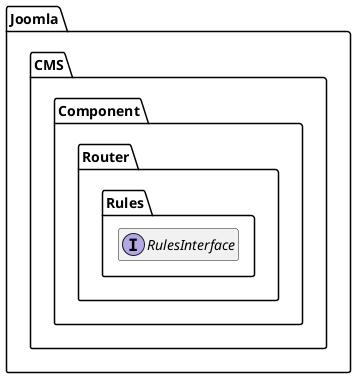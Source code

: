 @startuml
set namespaceSeparator \\
hide members
hide << alias >> circle

interface Joomla\\CMS\\Component\\Router\\Rules\\RulesInterface
@enduml
